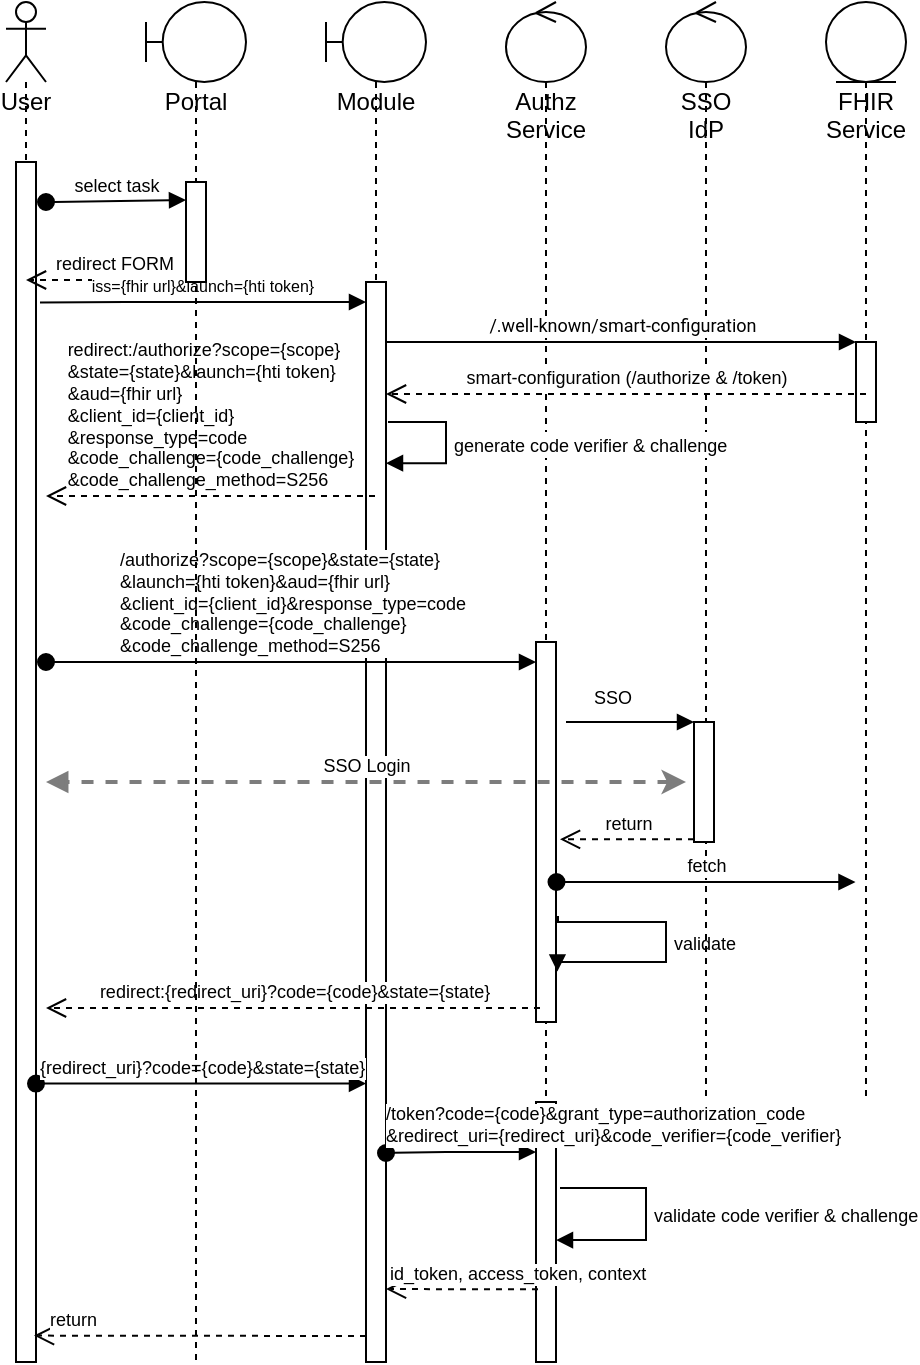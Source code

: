 <mxfile version="21.1.4" type="github">
  <diagram id="ASmLAsQBJp6RxAvkR3ZK" name="Page-1">
    <mxGraphModel dx="1795" dy="680" grid="1" gridSize="10" guides="1" tooltips="1" connect="1" arrows="1" fold="1" page="1" pageScale="1" pageWidth="827" pageHeight="1169" math="0" shadow="0">
      <root>
        <mxCell id="0" />
        <mxCell id="1" parent="0" />
        <mxCell id="tFAe00YomWJKI2c7WjUw-1" value="User" style="shape=umlLifeline;participant=umlActor;perimeter=lifelinePerimeter;whiteSpace=wrap;html=1;container=1;collapsible=0;recursiveResize=0;verticalAlign=top;spacingTop=36;outlineConnect=0;" parent="1" vertex="1">
          <mxGeometry x="-320" y="40" width="20" height="680" as="geometry" />
        </mxCell>
        <mxCell id="tFAe00YomWJKI2c7WjUw-2" value="" style="html=1;points=[];perimeter=orthogonalPerimeter;" parent="tFAe00YomWJKI2c7WjUw-1" vertex="1">
          <mxGeometry x="5" y="80" width="10" height="600" as="geometry" />
        </mxCell>
        <mxCell id="tFAe00YomWJKI2c7WjUw-3" value="Module" style="shape=umlLifeline;participant=umlBoundary;perimeter=lifelinePerimeter;whiteSpace=wrap;html=1;container=1;collapsible=0;recursiveResize=0;verticalAlign=top;spacingTop=36;outlineConnect=0;" parent="1" vertex="1">
          <mxGeometry x="-160" y="40" width="50" height="680" as="geometry" />
        </mxCell>
        <mxCell id="tFAe00YomWJKI2c7WjUw-4" value="" style="html=1;points=[];perimeter=orthogonalPerimeter;fontSize=9;" parent="tFAe00YomWJKI2c7WjUw-3" vertex="1">
          <mxGeometry x="20" y="140" width="10" height="540" as="geometry" />
        </mxCell>
        <mxCell id="tFAe00YomWJKI2c7WjUw-7" value="Authz Service" style="shape=umlLifeline;participant=umlControl;perimeter=lifelinePerimeter;whiteSpace=wrap;html=1;container=1;collapsible=0;recursiveResize=0;verticalAlign=top;spacingTop=36;outlineConnect=0;" parent="1" vertex="1">
          <mxGeometry x="-70" y="40" width="40" height="680" as="geometry" />
        </mxCell>
        <mxCell id="tFAe00YomWJKI2c7WjUw-8" value="" style="html=1;points=[];perimeter=orthogonalPerimeter;fontSize=9;" parent="tFAe00YomWJKI2c7WjUw-7" vertex="1">
          <mxGeometry x="15" y="320" width="10" height="190" as="geometry" />
        </mxCell>
        <mxCell id="tFAe00YomWJKI2c7WjUw-9" value="" style="html=1;points=[];perimeter=orthogonalPerimeter;fontSize=9;" parent="tFAe00YomWJKI2c7WjUw-7" vertex="1">
          <mxGeometry x="15" y="550" width="10" height="130" as="geometry" />
        </mxCell>
        <mxCell id="tFAe00YomWJKI2c7WjUw-10" value="validate" style="edgeStyle=orthogonalEdgeStyle;html=1;align=left;spacingLeft=2;endArrow=block;rounded=0;fontSize=9;strokeColor=#030303;strokeWidth=1;exitX=1.1;exitY=0.721;exitDx=0;exitDy=0;exitPerimeter=0;entryX=1.067;entryY=0.867;entryDx=0;entryDy=0;entryPerimeter=0;" parent="tFAe00YomWJKI2c7WjUw-7" source="tFAe00YomWJKI2c7WjUw-8" target="tFAe00YomWJKI2c7WjUw-8" edge="1">
          <mxGeometry relative="1" as="geometry">
            <mxPoint x="205" y="460" as="sourcePoint" />
            <Array as="points">
              <mxPoint x="26" y="460" />
              <mxPoint x="80" y="460" />
              <mxPoint x="80" y="480" />
              <mxPoint x="26" y="480" />
            </Array>
            <mxPoint x="30" y="480" as="targetPoint" />
          </mxGeometry>
        </mxCell>
        <mxCell id="tFAe00YomWJKI2c7WjUw-11" value="validate code verifier &amp;amp; challenge" style="edgeStyle=orthogonalEdgeStyle;html=1;align=left;spacingLeft=2;endArrow=block;rounded=0;entryX=1;entryY=0.531;fontSize=9;entryDx=0;entryDy=0;entryPerimeter=0;exitX=1.2;exitY=0.331;exitDx=0;exitDy=0;exitPerimeter=0;" parent="tFAe00YomWJKI2c7WjUw-7" source="tFAe00YomWJKI2c7WjUw-9" target="tFAe00YomWJKI2c7WjUw-9" edge="1">
          <mxGeometry relative="1" as="geometry">
            <mxPoint x="30" y="590" as="sourcePoint" />
            <Array as="points">
              <mxPoint x="70" y="593" />
              <mxPoint x="70" y="619" />
            </Array>
          </mxGeometry>
        </mxCell>
        <mxCell id="tFAe00YomWJKI2c7WjUw-12" value="SSO IdP" style="shape=umlLifeline;participant=umlControl;perimeter=lifelinePerimeter;whiteSpace=wrap;html=1;container=1;collapsible=0;recursiveResize=0;verticalAlign=top;spacingTop=36;outlineConnect=0;" parent="1" vertex="1">
          <mxGeometry x="10" y="40" width="40" height="550" as="geometry" />
        </mxCell>
        <mxCell id="tFAe00YomWJKI2c7WjUw-13" value="" style="html=1;points=[];perimeter=orthogonalPerimeter;fontSize=9;" parent="tFAe00YomWJKI2c7WjUw-12" vertex="1">
          <mxGeometry x="14" y="360" width="10" height="60" as="geometry" />
        </mxCell>
        <mxCell id="tFAe00YomWJKI2c7WjUw-14" value="FHIR Service" style="shape=umlLifeline;participant=umlEntity;perimeter=lifelinePerimeter;whiteSpace=wrap;html=1;container=1;collapsible=0;recursiveResize=0;verticalAlign=top;spacingTop=36;outlineConnect=0;" parent="1" vertex="1">
          <mxGeometry x="90" y="40" width="40" height="550" as="geometry" />
        </mxCell>
        <mxCell id="tFAe00YomWJKI2c7WjUw-15" value="" style="html=1;points=[];perimeter=orthogonalPerimeter;fontSize=9;" parent="tFAe00YomWJKI2c7WjUw-14" vertex="1">
          <mxGeometry x="15" y="170" width="10" height="40" as="geometry" />
        </mxCell>
        <mxCell id="tFAe00YomWJKI2c7WjUw-16" value="select task" style="html=1;verticalAlign=bottom;startArrow=oval;startFill=1;endArrow=block;startSize=8;rounded=0;fontSize=9;" parent="1" edge="1">
          <mxGeometry width="60" relative="1" as="geometry">
            <mxPoint x="-300" y="140" as="sourcePoint" />
            <mxPoint x="-230" y="139" as="targetPoint" />
          </mxGeometry>
        </mxCell>
        <mxCell id="tFAe00YomWJKI2c7WjUw-17" value="redirect FORM" style="html=1;verticalAlign=bottom;endArrow=open;dashed=1;endSize=8;rounded=0;exitX=-0.2;exitY=0.975;exitDx=0;exitDy=0;exitPerimeter=0;fontSize=9;" parent="1" target="tFAe00YomWJKI2c7WjUw-1" edge="1">
          <mxGeometry relative="1" as="geometry">
            <mxPoint x="-222" y="179" as="sourcePoint" />
            <mxPoint x="-300" y="170" as="targetPoint" />
          </mxGeometry>
        </mxCell>
        <mxCell id="tFAe00YomWJKI2c7WjUw-18" value="&lt;span style=&quot;text-align: start;&quot; id=&quot;docs-internal-guid-1505f8b8-7fff-2bb9-398f-21b4f6429415&quot;&gt;&lt;p style=&quot;line-height: 1.2; text-align: center; margin-top: 0pt; margin-bottom: 0pt;&quot; dir=&quot;ltr&quot;&gt;&lt;span style=&quot;font-family: Asap, sans-serif; font-variant-ligatures: normal; font-variant-east-asian: normal; font-variant-position: normal; vertical-align: baseline;&quot;&gt;&lt;font style=&quot;font-size: 8px;&quot;&gt;iss={fhir url}&amp;amp;launch={hti token}&lt;/font&gt;&lt;/span&gt;&lt;/p&gt;&lt;/span&gt;" style="html=1;verticalAlign=bottom;endArrow=block;rounded=0;exitX=1.2;exitY=0.117;exitDx=0;exitDy=0;exitPerimeter=0;" parent="1" source="tFAe00YomWJKI2c7WjUw-2" edge="1">
          <mxGeometry width="80" relative="1" as="geometry">
            <mxPoint x="-300" y="190" as="sourcePoint" />
            <mxPoint x="-140" y="190" as="targetPoint" />
            <Array as="points">
              <mxPoint x="-260" y="190" />
            </Array>
          </mxGeometry>
        </mxCell>
        <mxCell id="tFAe00YomWJKI2c7WjUw-19" value="&lt;span style=&quot;text-align: start;&quot; id=&quot;docs-internal-guid-a28b069d-7fff-43a8-c809-6137400d5dd9&quot;&gt;&lt;span style=&quot;font-family: Roboto, sans-serif; font-variant-ligatures: normal; font-variant-east-asian: normal; font-variant-position: normal; vertical-align: baseline;&quot;&gt;&lt;font style=&quot;font-size: 9px;&quot;&gt;/.well-known/smart-configuration&lt;/font&gt;&lt;/span&gt;&lt;/span&gt;" style="html=1;verticalAlign=bottom;endArrow=block;entryX=0;entryY=0;rounded=0;fontSize=9;startArrow=none;" parent="1" source="tFAe00YomWJKI2c7WjUw-4" target="tFAe00YomWJKI2c7WjUw-15" edge="1">
          <mxGeometry relative="1" as="geometry">
            <mxPoint x="-20.5" y="210" as="sourcePoint" />
          </mxGeometry>
        </mxCell>
        <mxCell id="tFAe00YomWJKI2c7WjUw-20" value="smart-configuration (/authorize &amp;amp; /token)" style="html=1;verticalAlign=bottom;endArrow=open;dashed=1;endSize=8;rounded=0;fontSize=9;" parent="1" edge="1">
          <mxGeometry relative="1" as="geometry">
            <mxPoint x="-130" y="236" as="targetPoint" />
            <mxPoint x="110" y="236" as="sourcePoint" />
          </mxGeometry>
        </mxCell>
        <mxCell id="tFAe00YomWJKI2c7WjUw-21" value="&lt;div style=&quot;border-color: var(--border-color); text-align: justify;&quot;&gt;/authorize?scope={scope}&amp;amp;state={state}&lt;/div&gt;&lt;div style=&quot;border-color: var(--border-color); text-align: justify;&quot;&gt;&amp;amp;launch={hti token}&amp;amp;aud={fhir url}&lt;/div&gt;&lt;div style=&quot;border-color: var(--border-color);&quot;&gt;&lt;div style=&quot;border-color: var(--border-color); text-align: justify;&quot;&gt;&amp;amp;client_id={client_id}&amp;amp;response_type=code&lt;/div&gt;&lt;/div&gt;&lt;div style=&quot;border-color: var(--border-color); text-align: justify;&quot;&gt;&amp;amp;code_challenge={code_challenge}&lt;/div&gt;&lt;div style=&quot;border-color: var(--border-color); text-align: justify;&quot;&gt;&amp;amp;code_challenge_method=S256&lt;/div&gt;" style="html=1;verticalAlign=bottom;startArrow=oval;endArrow=block;startSize=8;rounded=0;fontSize=9;" parent="1" edge="1">
          <mxGeometry relative="1" as="geometry">
            <mxPoint x="-300" y="370" as="sourcePoint" />
            <Array as="points">
              <mxPoint x="-270" y="370" />
            </Array>
            <mxPoint x="-55" y="370" as="targetPoint" />
          </mxGeometry>
        </mxCell>
        <mxCell id="tFAe00YomWJKI2c7WjUw-22" value="SSO" style="html=1;verticalAlign=bottom;endArrow=block;entryX=0;entryY=0;rounded=0;fontSize=9;" parent="1" target="tFAe00YomWJKI2c7WjUw-13" edge="1">
          <mxGeometry x="-0.287" y="4" relative="1" as="geometry">
            <mxPoint x="-40" y="400" as="sourcePoint" />
            <mxPoint as="offset" />
          </mxGeometry>
        </mxCell>
        <mxCell id="tFAe00YomWJKI2c7WjUw-23" value="SSO Login" style="html=1;verticalAlign=bottom;endArrow=block;rounded=0;fontSize=9;startArrow=classic;startFill=1;strokeWidth=2;dashed=1;strokeColor=#7D7D7D;" parent="1" edge="1">
          <mxGeometry width="80" relative="1" as="geometry">
            <mxPoint x="20" y="430" as="sourcePoint" />
            <mxPoint x="-300" y="430" as="targetPoint" />
          </mxGeometry>
        </mxCell>
        <mxCell id="tFAe00YomWJKI2c7WjUw-24" value="return" style="html=1;verticalAlign=bottom;endArrow=open;dashed=1;endSize=8;rounded=0;fontSize=9;entryX=1.2;entryY=0.414;entryDx=0;entryDy=0;entryPerimeter=0;" parent="1" edge="1">
          <mxGeometry relative="1" as="geometry">
            <mxPoint x="-43" y="458.66" as="targetPoint" />
            <mxPoint x="24" y="458.66" as="sourcePoint" />
          </mxGeometry>
        </mxCell>
        <mxCell id="tFAe00YomWJKI2c7WjUw-25" value="&lt;div style=&quot;text-align: justify;&quot;&gt;redirect:/authorize?scope={scope}&lt;/div&gt;&lt;div style=&quot;&quot;&gt;&lt;div style=&quot;text-align: justify;&quot;&gt;&amp;amp;state={state}&amp;amp;launch={hti token}&lt;/div&gt;&lt;div style=&quot;text-align: justify;&quot;&gt;&amp;amp;aud={fhir url}&lt;/div&gt;&lt;div style=&quot;text-align: justify;&quot;&gt;&amp;amp;client_id={client_id}&lt;/div&gt;&lt;div style=&quot;text-align: justify;&quot;&gt;&amp;amp;response_type=code&lt;/div&gt;&lt;/div&gt;&lt;div style=&quot;text-align: justify;&quot;&gt;&amp;amp;code_challenge={code_challenge}&lt;/div&gt;&lt;div style=&quot;text-align: justify;&quot;&gt;&amp;amp;code_challenge_method=S256&lt;/div&gt;" style="html=1;verticalAlign=bottom;endArrow=open;dashed=1;endSize=8;rounded=0;fontSize=9;align=center;" parent="1" source="tFAe00YomWJKI2c7WjUw-3" edge="1">
          <mxGeometry relative="1" as="geometry">
            <mxPoint x="-151.5" y="260" as="sourcePoint" />
            <mxPoint x="-300" y="287" as="targetPoint" />
          </mxGeometry>
        </mxCell>
        <mxCell id="tFAe00YomWJKI2c7WjUw-26" value="redirect:{redirect_uri}?code={code}&amp;amp;state={state}" style="html=1;verticalAlign=bottom;endArrow=open;dashed=1;endSize=8;rounded=0;fontSize=9;strokeWidth=1;exitX=0.2;exitY=0.963;exitDx=0;exitDy=0;exitPerimeter=0;" parent="1" source="tFAe00YomWJKI2c7WjUw-8" edge="1">
          <mxGeometry relative="1" as="geometry">
            <mxPoint x="-60" y="540" as="sourcePoint" />
            <mxPoint x="-300" y="543" as="targetPoint" />
          </mxGeometry>
        </mxCell>
        <mxCell id="tFAe00YomWJKI2c7WjUw-27" value="&lt;div style=&quot;&quot;&gt;{redirect_uri}?code={code}&amp;amp;state={state}&lt;/div&gt;" style="html=1;verticalAlign=bottom;startArrow=oval;endArrow=block;startSize=8;rounded=0;fontSize=9;strokeWidth=1;align=left;exitX=1;exitY=0.768;exitDx=0;exitDy=0;exitPerimeter=0;" parent="1" source="tFAe00YomWJKI2c7WjUw-2" edge="1">
          <mxGeometry x="-1" relative="1" as="geometry">
            <mxPoint x="-300" y="580" as="sourcePoint" />
            <mxPoint as="offset" />
            <mxPoint x="-140" y="580.8" as="targetPoint" />
          </mxGeometry>
        </mxCell>
        <mxCell id="tFAe00YomWJKI2c7WjUw-28" value="&lt;span style=&quot;&quot; id=&quot;docs-internal-guid-0ab07bfd-7fff-b5ed-49af-7fb6f616343c&quot;&gt;&lt;div style=&quot;border-color: var(--border-color);&quot;&gt;/token?code={code}&amp;amp;grant_type=authorization_code&lt;/div&gt;&lt;div style=&quot;border-color: var(--border-color);&quot;&gt;&amp;amp;redirect_uri={redirect_uri}&amp;amp;code_verifier={code_verifier}&lt;/div&gt;&lt;/span&gt;" style="html=1;verticalAlign=bottom;startArrow=oval;endArrow=block;startSize=8;rounded=0;fontSize=9;strokeWidth=1;exitX=1;exitY=0.57;exitDx=0;exitDy=0;exitPerimeter=0;align=left;" parent="1" edge="1">
          <mxGeometry x="-1" y="-2" relative="1" as="geometry">
            <mxPoint x="-130" y="615.5" as="sourcePoint" />
            <Array as="points">
              <mxPoint x="-100" y="615" />
            </Array>
            <mxPoint x="-2" y="-2" as="offset" />
            <mxPoint x="-55" y="615" as="targetPoint" />
          </mxGeometry>
        </mxCell>
        <mxCell id="tFAe00YomWJKI2c7WjUw-29" value="id_token, access_token, context" style="html=1;verticalAlign=bottom;endArrow=open;dashed=1;endSize=8;rounded=0;fontSize=9;strokeColor=#030303;strokeWidth=1;exitX=0.1;exitY=0.72;exitDx=0;exitDy=0;exitPerimeter=0;entryX=1;entryY=0.757;entryDx=0;entryDy=0;entryPerimeter=0;align=left;" parent="1" source="tFAe00YomWJKI2c7WjUw-9" edge="1">
          <mxGeometry x="1" relative="1" as="geometry">
            <mxPoint x="-10" y="540" as="sourcePoint" />
            <mxPoint x="-130" y="683.55" as="targetPoint" />
            <mxPoint as="offset" />
          </mxGeometry>
        </mxCell>
        <mxCell id="tFAe00YomWJKI2c7WjUw-30" value="return" style="html=1;verticalAlign=bottom;endArrow=open;dashed=1;endSize=8;rounded=0;fontSize=9;strokeColor=#030303;strokeWidth=1;entryX=0.9;entryY=0.978;entryDx=0;entryDy=0;entryPerimeter=0;align=left;" parent="1" target="tFAe00YomWJKI2c7WjUw-2" edge="1">
          <mxGeometry x="0.927" relative="1" as="geometry">
            <mxPoint x="-140" y="707" as="sourcePoint" />
            <mxPoint x="-310.5" y="672.3" as="targetPoint" />
            <mxPoint as="offset" />
          </mxGeometry>
        </mxCell>
        <mxCell id="tFAe00YomWJKI2c7WjUw-31" value="fetch" style="html=1;verticalAlign=bottom;startArrow=oval;startFill=1;endArrow=block;startSize=8;rounded=0;fontSize=9;" parent="1" edge="1">
          <mxGeometry width="60" relative="1" as="geometry">
            <mxPoint x="-44.75" y="480" as="sourcePoint" />
            <mxPoint x="104.75" y="480" as="targetPoint" />
            <Array as="points">
              <mxPoint x="75.25" y="480" />
            </Array>
          </mxGeometry>
        </mxCell>
        <mxCell id="HlWA1m7cCYBmyquMdnti-1" value="Portal" style="shape=umlLifeline;participant=umlBoundary;perimeter=lifelinePerimeter;whiteSpace=wrap;html=1;container=1;collapsible=0;recursiveResize=0;verticalAlign=top;spacingTop=36;outlineConnect=0;" vertex="1" parent="1">
          <mxGeometry x="-250" y="40" width="50" height="680" as="geometry" />
        </mxCell>
        <mxCell id="HlWA1m7cCYBmyquMdnti-2" value="" style="html=1;points=[];perimeter=orthogonalPerimeter;fontSize=9;" vertex="1" parent="HlWA1m7cCYBmyquMdnti-1">
          <mxGeometry x="20" y="90" width="10" height="50" as="geometry" />
        </mxCell>
        <mxCell id="tFAe00YomWJKI2c7WjUw-6" value="&lt;font style=&quot;font-size: 9px;&quot;&gt;generate code verifier &amp;amp; challenge&lt;/font&gt;" style="edgeStyle=orthogonalEdgeStyle;html=1;align=left;spacingLeft=2;endArrow=block;rounded=0;entryX=0.9;entryY=0.351;entryDx=0;entryDy=0;entryPerimeter=0;" parent="1" edge="1">
          <mxGeometry relative="1" as="geometry">
            <mxPoint x="-129" y="250" as="sourcePoint" />
            <Array as="points">
              <mxPoint x="-100" y="250" />
              <mxPoint x="-100" y="271" />
            </Array>
            <mxPoint x="-130" y="270.6" as="targetPoint" />
          </mxGeometry>
        </mxCell>
      </root>
    </mxGraphModel>
  </diagram>
</mxfile>
